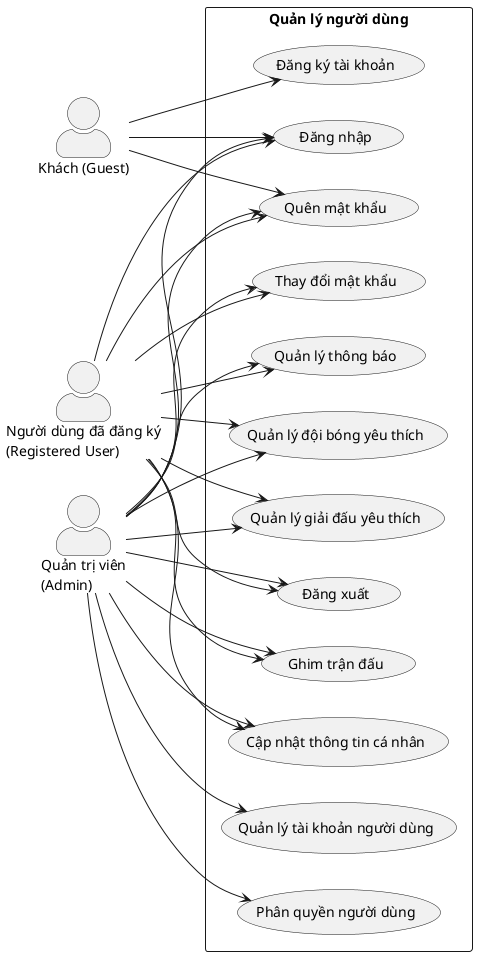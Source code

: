 @startuml usecase_user_management
skinparam packageStyle rectangle
skinparam shadowing false
skinparam handwritten false
skinparam actorStyle awesome

left to right direction

actor "Khách (Guest)" as Guest
actor "Người dùng đã đăng ký\n(Registered User)" as User
actor "Quản trị viên\n(Admin)" as Admin

rectangle "Quản lý người dùng" {
  usecase "Đăng ký tài khoản" as UC1
  usecase "Đăng nhập" as UC2
  usecase "Đăng xuất" as UC3
  usecase "Quên mật khẩu" as UC4
  usecase "Cập nhật thông tin cá nhân" as UC5
  usecase "Thay đổi mật khẩu" as UC6
  usecase "Quản lý thông báo" as UC7
  usecase "Quản lý đội bóng yêu thích" as UC8
  usecase "Quản lý giải đấu yêu thích" as UC9
  usecase "Ghim trận đấu" as UC10
  usecase "Quản lý tài khoản người dùng" as UC11
  usecase "Phân quyền người dùng" as UC12
}

Guest --> UC1
Guest --> UC2
Guest --> UC4

User --> UC2
User --> UC3
User --> UC4
User --> UC5
User --> UC6
User --> UC7
User --> UC8
User --> UC9
User --> UC10

Admin --> UC2
Admin --> UC3
Admin --> UC4
Admin --> UC5
Admin --> UC6
Admin --> UC7
Admin --> UC8
Admin --> UC9
Admin --> UC10
Admin --> UC11
Admin --> UC12

@enduml
